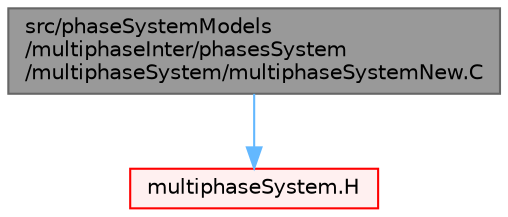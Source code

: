 digraph "src/phaseSystemModels/multiphaseInter/phasesSystem/multiphaseSystem/multiphaseSystemNew.C"
{
 // LATEX_PDF_SIZE
  bgcolor="transparent";
  edge [fontname=Helvetica,fontsize=10,labelfontname=Helvetica,labelfontsize=10];
  node [fontname=Helvetica,fontsize=10,shape=box,height=0.2,width=0.4];
  Node1 [id="Node000001",label="src/phaseSystemModels\l/multiphaseInter/phasesSystem\l/multiphaseSystem/multiphaseSystemNew.C",height=0.2,width=0.4,color="gray40", fillcolor="grey60", style="filled", fontcolor="black",tooltip=" "];
  Node1 -> Node2 [id="edge1_Node000001_Node000002",color="steelblue1",style="solid",tooltip=" "];
  Node2 [id="Node000002",label="multiphaseSystem.H",height=0.2,width=0.4,color="red", fillcolor="#FFF0F0", style="filled",URL="$multiphaseInter_2phasesSystem_2multiphaseSystem_2multiphaseSystem_8H.html",tooltip=" "];
}
